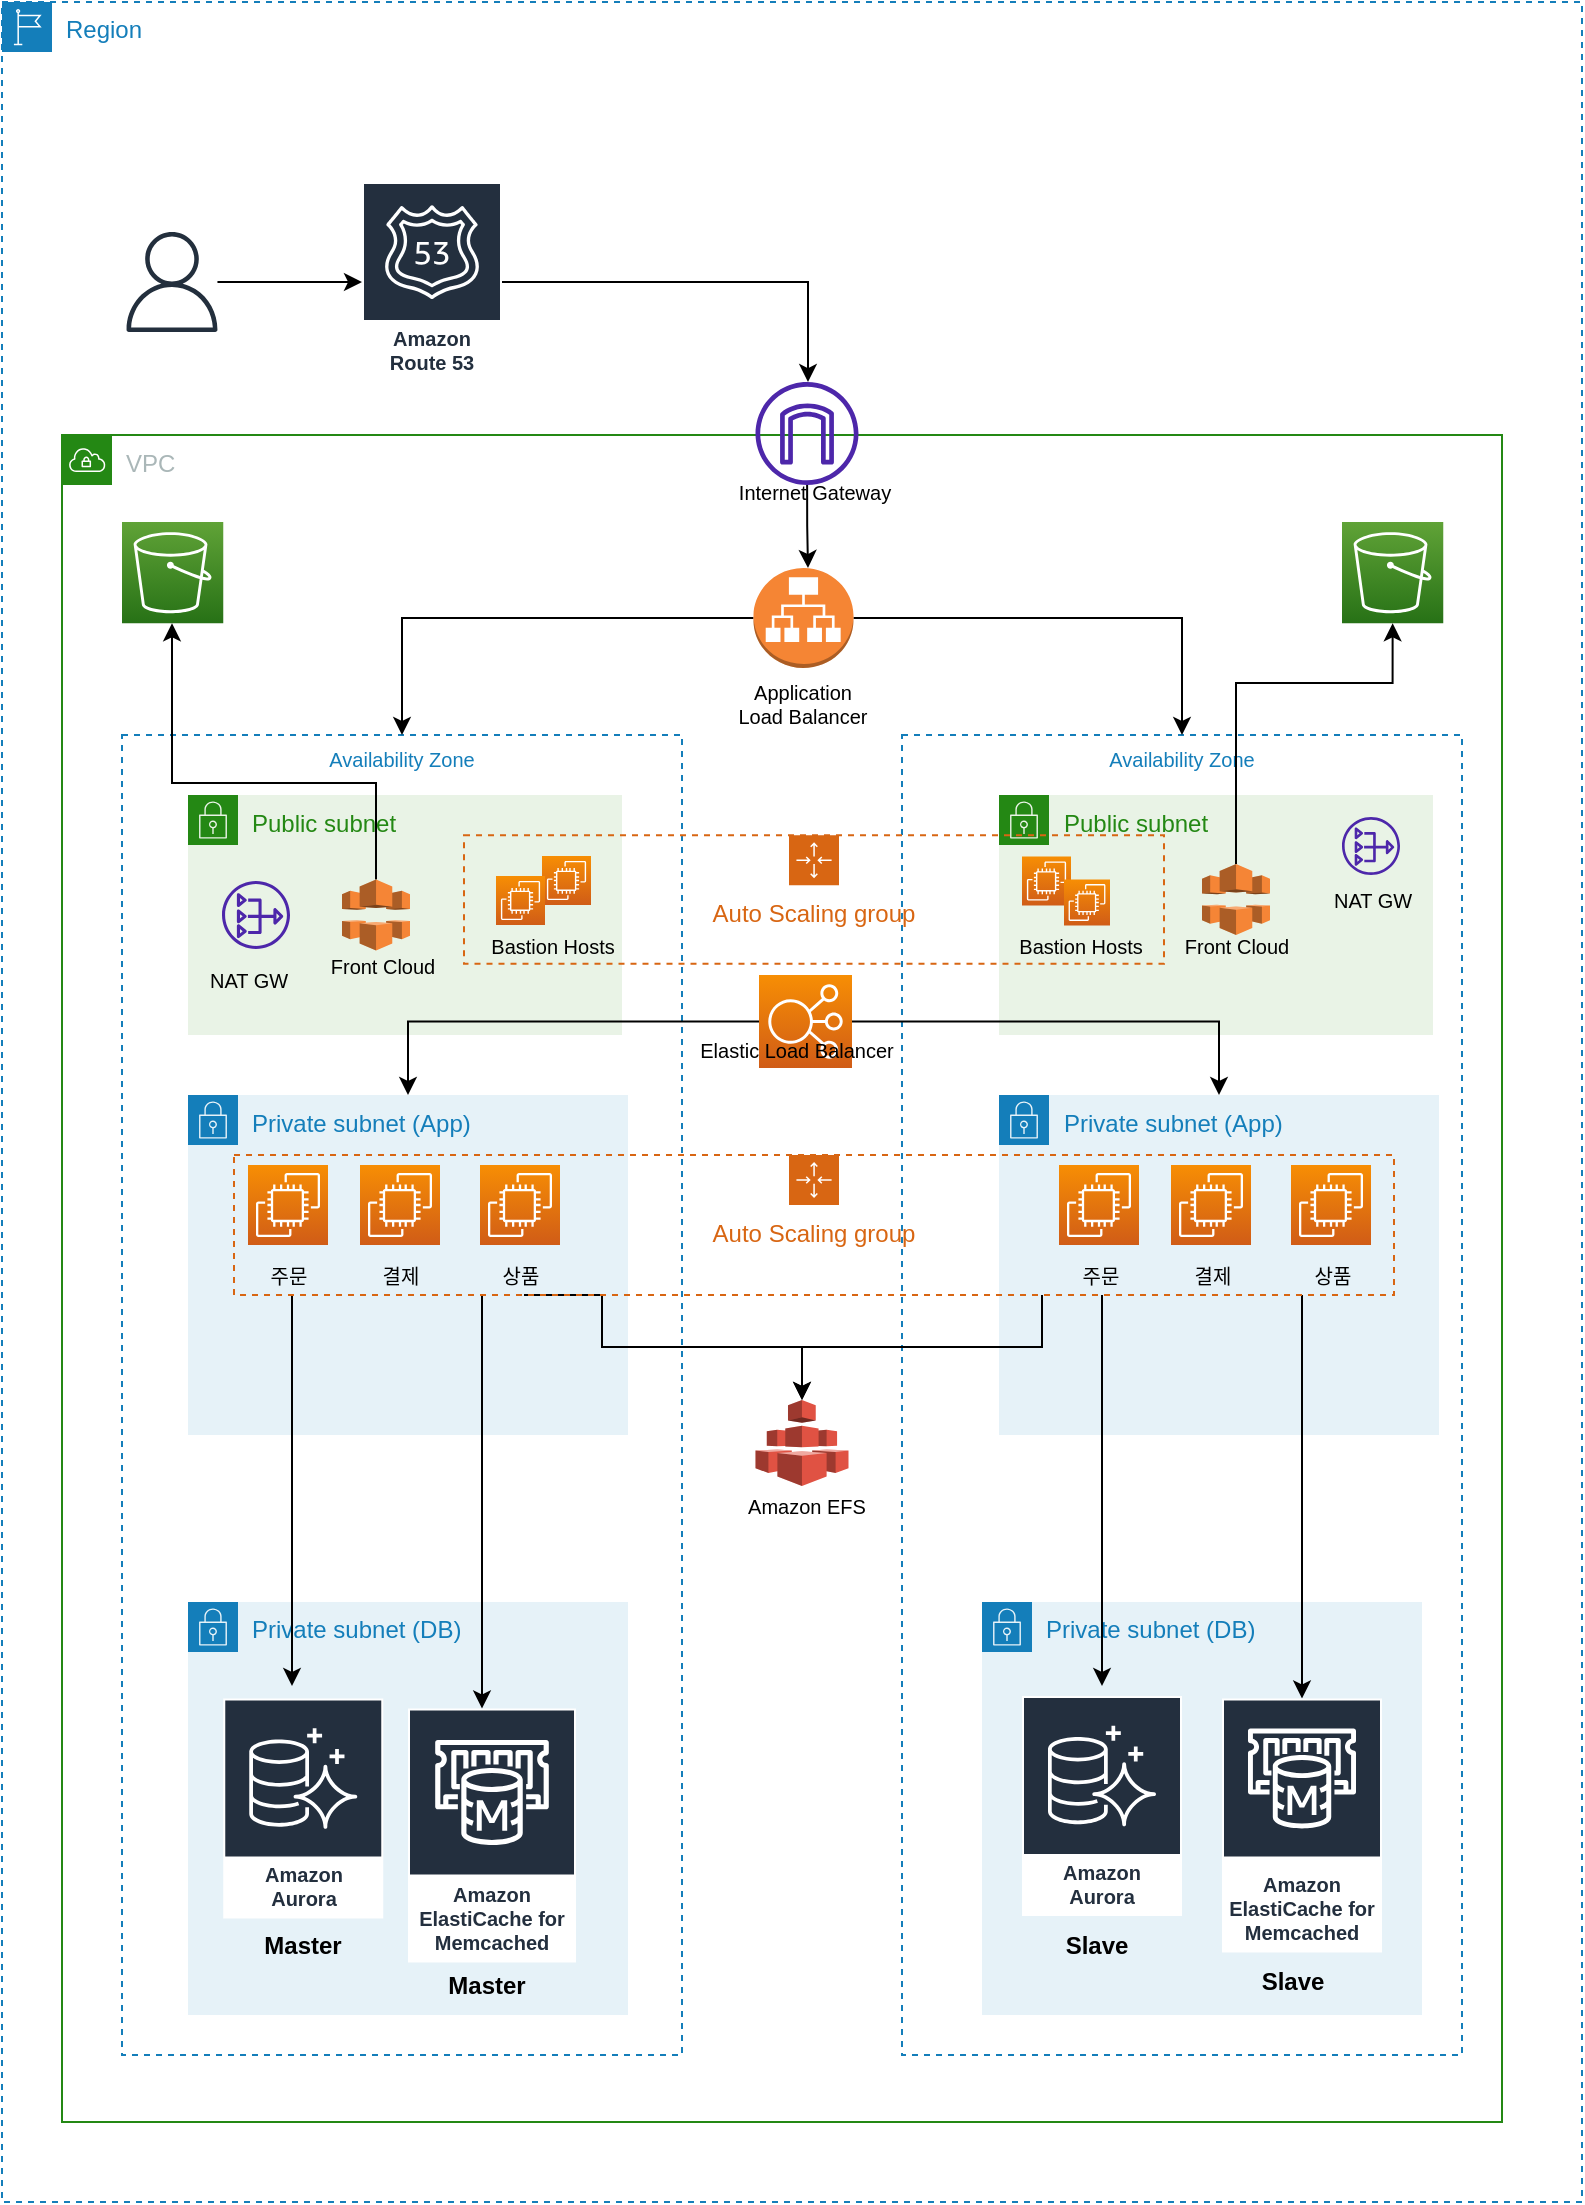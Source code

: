 <mxfile version="20.1.1" type="github">
  <diagram id="ddb-kprN005Wt0hA2Xbe" name="DR Architecture">
    <mxGraphModel dx="1426" dy="714" grid="1" gridSize="10" guides="1" tooltips="1" connect="1" arrows="1" fold="1" page="1" pageScale="1" pageWidth="827" pageHeight="1169" math="0" shadow="0">
      <root>
        <mxCell id="0" />
        <mxCell id="1" parent="0" />
        <mxCell id="-xat-Ccg4I1JxFuP80GP-122" value="Region" style="points=[[0,0],[0.25,0],[0.5,0],[0.75,0],[1,0],[1,0.25],[1,0.5],[1,0.75],[1,1],[0.75,1],[0.5,1],[0.25,1],[0,1],[0,0.75],[0,0.5],[0,0.25]];outlineConnect=0;gradientColor=none;html=1;whiteSpace=wrap;fontSize=12;fontStyle=0;container=1;pointerEvents=0;collapsible=0;recursiveResize=0;shape=mxgraph.aws4.group;grIcon=mxgraph.aws4.group_region;strokeColor=#147EBA;fillColor=none;verticalAlign=top;align=left;spacingLeft=30;fontColor=#147EBA;dashed=1;" parent="1" vertex="1">
          <mxGeometry x="10" y="30" width="790" height="1100" as="geometry" />
        </mxCell>
        <mxCell id="-xat-Ccg4I1JxFuP80GP-131" style="edgeStyle=orthogonalEdgeStyle;rounded=0;orthogonalLoop=1;jettySize=auto;html=1;fontSize=10;" parent="-xat-Ccg4I1JxFuP80GP-122" source="-xat-Ccg4I1JxFuP80GP-31" target="-xat-Ccg4I1JxFuP80GP-127" edge="1">
          <mxGeometry relative="1" as="geometry">
            <Array as="points">
              <mxPoint x="403" y="140" />
            </Array>
          </mxGeometry>
        </mxCell>
        <mxCell id="-xat-Ccg4I1JxFuP80GP-31" value="Amazon Route 53" style="sketch=0;outlineConnect=0;fontColor=#232F3E;gradientColor=none;strokeColor=#ffffff;fillColor=#232F3E;dashed=0;verticalLabelPosition=middle;verticalAlign=bottom;align=center;html=1;whiteSpace=wrap;fontSize=10;fontStyle=1;spacing=3;shape=mxgraph.aws4.productIcon;prIcon=mxgraph.aws4.route_53;" parent="-xat-Ccg4I1JxFuP80GP-122" vertex="1">
          <mxGeometry x="180" y="90" width="70" height="100" as="geometry" />
        </mxCell>
        <mxCell id="-xat-Ccg4I1JxFuP80GP-130" style="edgeStyle=orthogonalEdgeStyle;rounded=0;orthogonalLoop=1;jettySize=auto;html=1;fontSize=10;" parent="-xat-Ccg4I1JxFuP80GP-122" source="-xat-Ccg4I1JxFuP80GP-40" target="-xat-Ccg4I1JxFuP80GP-31" edge="1">
          <mxGeometry relative="1" as="geometry" />
        </mxCell>
        <mxCell id="-xat-Ccg4I1JxFuP80GP-40" value="" style="sketch=0;outlineConnect=0;fontColor=#232F3E;gradientColor=none;fillColor=#232F3D;strokeColor=none;dashed=0;verticalLabelPosition=bottom;verticalAlign=top;align=center;html=1;fontSize=12;fontStyle=0;aspect=fixed;pointerEvents=1;shape=mxgraph.aws4.user;" parent="-xat-Ccg4I1JxFuP80GP-122" vertex="1">
          <mxGeometry x="60" y="115" width="50" height="50" as="geometry" />
        </mxCell>
        <mxCell id="-xat-Ccg4I1JxFuP80GP-1" value="VPC" style="points=[[0,0],[0.25,0],[0.5,0],[0.75,0],[1,0],[1,0.25],[1,0.5],[1,0.75],[1,1],[0.75,1],[0.5,1],[0.25,1],[0,1],[0,0.75],[0,0.5],[0,0.25]];outlineConnect=0;gradientColor=none;html=1;whiteSpace=wrap;fontSize=12;fontStyle=0;container=1;pointerEvents=0;collapsible=0;recursiveResize=0;shape=mxgraph.aws4.group;grIcon=mxgraph.aws4.group_vpc;strokeColor=#248814;fillColor=none;verticalAlign=top;align=left;spacingLeft=30;fontColor=#AAB7B8;dashed=0;" parent="-xat-Ccg4I1JxFuP80GP-122" vertex="1">
          <mxGeometry x="30" y="216.5" width="720" height="843.5" as="geometry" />
        </mxCell>
        <mxCell id="-xat-Ccg4I1JxFuP80GP-59" value="Availability Zone" style="fillColor=none;strokeColor=#147EBA;dashed=1;verticalAlign=top;fontStyle=0;fontColor=#147EBA;fontSize=10;" parent="-xat-Ccg4I1JxFuP80GP-1" vertex="1">
          <mxGeometry x="30" y="150" width="280" height="660" as="geometry" />
        </mxCell>
        <mxCell id="-xat-Ccg4I1JxFuP80GP-98" value="Availability Zone" style="fillColor=none;strokeColor=#147EBA;dashed=1;verticalAlign=top;fontStyle=0;fontColor=#147EBA;fontSize=10;" parent="-xat-Ccg4I1JxFuP80GP-1" vertex="1">
          <mxGeometry x="420" y="150" width="280" height="660" as="geometry" />
        </mxCell>
        <mxCell id="-xat-Ccg4I1JxFuP80GP-3" value="Public subnet" style="points=[[0,0],[0.25,0],[0.5,0],[0.75,0],[1,0],[1,0.25],[1,0.5],[1,0.75],[1,1],[0.75,1],[0.5,1],[0.25,1],[0,1],[0,0.75],[0,0.5],[0,0.25]];outlineConnect=0;gradientColor=none;html=1;whiteSpace=wrap;fontSize=12;fontStyle=0;container=1;pointerEvents=0;collapsible=0;recursiveResize=0;shape=mxgraph.aws4.group;grIcon=mxgraph.aws4.group_security_group;grStroke=0;strokeColor=#248814;fillColor=#E9F3E6;verticalAlign=top;align=left;spacingLeft=30;fontColor=#248814;dashed=0;" parent="-xat-Ccg4I1JxFuP80GP-1" vertex="1">
          <mxGeometry x="63" y="180" width="217" height="120" as="geometry" />
        </mxCell>
        <mxCell id="-xat-Ccg4I1JxFuP80GP-88" value="" style="sketch=0;outlineConnect=0;fontColor=#232F3E;gradientColor=none;fillColor=#4D27AA;strokeColor=none;dashed=0;verticalLabelPosition=bottom;verticalAlign=top;align=center;html=1;fontSize=12;fontStyle=0;aspect=fixed;pointerEvents=1;shape=mxgraph.aws4.nat_gateway;" parent="-xat-Ccg4I1JxFuP80GP-3" vertex="1">
          <mxGeometry x="17" y="43" width="34" height="34" as="geometry" />
        </mxCell>
        <mxCell id="-xat-Ccg4I1JxFuP80GP-108" value="" style="sketch=0;points=[[0,0,0],[0.25,0,0],[0.5,0,0],[0.75,0,0],[1,0,0],[0,1,0],[0.25,1,0],[0.5,1,0],[0.75,1,0],[1,1,0],[0,0.25,0],[0,0.5,0],[0,0.75,0],[1,0.25,0],[1,0.5,0],[1,0.75,0]];outlineConnect=0;fontColor=#232F3E;gradientColor=#F78E04;gradientDirection=north;fillColor=#D05C17;strokeColor=#ffffff;dashed=0;verticalLabelPosition=bottom;verticalAlign=top;align=center;html=1;fontSize=12;fontStyle=0;aspect=fixed;shape=mxgraph.aws4.resourceIcon;resIcon=mxgraph.aws4.ec2;" parent="-xat-Ccg4I1JxFuP80GP-3" vertex="1">
          <mxGeometry x="177" y="30.5" width="24.5" height="24.5" as="geometry" />
        </mxCell>
        <mxCell id="-xat-Ccg4I1JxFuP80GP-60" value="Private subnet (DB)" style="points=[[0,0],[0.25,0],[0.5,0],[0.75,0],[1,0],[1,0.25],[1,0.5],[1,0.75],[1,1],[0.75,1],[0.5,1],[0.25,1],[0,1],[0,0.75],[0,0.5],[0,0.25]];outlineConnect=0;gradientColor=none;html=1;whiteSpace=wrap;fontSize=12;fontStyle=0;container=1;pointerEvents=0;collapsible=0;recursiveResize=0;shape=mxgraph.aws4.group;grIcon=mxgraph.aws4.group_security_group;grStroke=0;strokeColor=#147EBA;fillColor=#E6F2F8;verticalAlign=top;align=left;spacingLeft=30;fontColor=#147EBA;dashed=0;" parent="-xat-Ccg4I1JxFuP80GP-1" vertex="1">
          <mxGeometry x="460" y="583.5" width="220" height="206.5" as="geometry" />
        </mxCell>
        <mxCell id="-xat-Ccg4I1JxFuP80GP-63" value="Slave" style="text;html=1;align=center;verticalAlign=middle;resizable=0;points=[];autosize=1;strokeColor=none;fillColor=none;fontSize=12;fontStyle=1" parent="-xat-Ccg4I1JxFuP80GP-60" vertex="1">
          <mxGeometry x="32" y="157" width="50" height="30" as="geometry" />
        </mxCell>
        <mxCell id="-xat-Ccg4I1JxFuP80GP-67" value="Private subnet (App)" style="points=[[0,0],[0.25,0],[0.5,0],[0.75,0],[1,0],[1,0.25],[1,0.5],[1,0.75],[1,1],[0.75,1],[0.5,1],[0.25,1],[0,1],[0,0.75],[0,0.5],[0,0.25]];outlineConnect=0;gradientColor=none;html=1;whiteSpace=wrap;fontSize=12;fontStyle=0;container=1;pointerEvents=0;collapsible=0;recursiveResize=0;shape=mxgraph.aws4.group;grIcon=mxgraph.aws4.group_security_group;grStroke=0;strokeColor=#147EBA;fillColor=#E6F2F8;verticalAlign=top;align=left;spacingLeft=30;fontColor=#147EBA;dashed=0;" parent="-xat-Ccg4I1JxFuP80GP-1" vertex="1">
          <mxGeometry x="63" y="330" width="220" height="170" as="geometry" />
        </mxCell>
        <mxCell id="-xat-Ccg4I1JxFuP80GP-73" value="" style="sketch=0;points=[[0,0,0],[0.25,0,0],[0.5,0,0],[0.75,0,0],[1,0,0],[0,1,0],[0.25,1,0],[0.5,1,0],[0.75,1,0],[1,1,0],[0,0.25,0],[0,0.5,0],[0,0.75,0],[1,0.25,0],[1,0.5,0],[1,0.75,0]];outlineConnect=0;fontColor=#232F3E;gradientColor=#F78E04;gradientDirection=north;fillColor=#D05C17;strokeColor=#ffffff;dashed=0;verticalLabelPosition=bottom;verticalAlign=top;align=center;html=1;fontSize=12;fontStyle=0;aspect=fixed;shape=mxgraph.aws4.resourceIcon;resIcon=mxgraph.aws4.ec2;" parent="-xat-Ccg4I1JxFuP80GP-67" vertex="1">
          <mxGeometry x="30" y="35" width="40" height="40" as="geometry" />
        </mxCell>
        <mxCell id="-xat-Ccg4I1JxFuP80GP-74" value="" style="sketch=0;points=[[0,0,0],[0.25,0,0],[0.5,0,0],[0.75,0,0],[1,0,0],[0,1,0],[0.25,1,0],[0.5,1,0],[0.75,1,0],[1,1,0],[0,0.25,0],[0,0.5,0],[0,0.75,0],[1,0.25,0],[1,0.5,0],[1,0.75,0]];outlineConnect=0;fontColor=#232F3E;gradientColor=#F78E04;gradientDirection=north;fillColor=#D05C17;strokeColor=#ffffff;dashed=0;verticalLabelPosition=bottom;verticalAlign=top;align=center;html=1;fontSize=12;fontStyle=0;aspect=fixed;shape=mxgraph.aws4.resourceIcon;resIcon=mxgraph.aws4.ec2;" parent="-xat-Ccg4I1JxFuP80GP-67" vertex="1">
          <mxGeometry x="86" y="35" width="40" height="40" as="geometry" />
        </mxCell>
        <mxCell id="-xat-Ccg4I1JxFuP80GP-18" value="" style="sketch=0;points=[[0,0,0],[0.25,0,0],[0.5,0,0],[0.75,0,0],[1,0,0],[0,1,0],[0.25,1,0],[0.5,1,0],[0.75,1,0],[1,1,0],[0,0.25,0],[0,0.5,0],[0,0.75,0],[1,0.25,0],[1,0.5,0],[1,0.75,0]];outlineConnect=0;fontColor=#232F3E;gradientColor=#F78E04;gradientDirection=north;fillColor=#D05C17;strokeColor=#ffffff;dashed=0;verticalLabelPosition=bottom;verticalAlign=top;align=center;html=1;fontSize=12;fontStyle=0;aspect=fixed;shape=mxgraph.aws4.resourceIcon;resIcon=mxgraph.aws4.ec2;" parent="-xat-Ccg4I1JxFuP80GP-67" vertex="1">
          <mxGeometry x="146" y="35" width="40" height="40" as="geometry" />
        </mxCell>
        <mxCell id="-xat-Ccg4I1JxFuP80GP-22" value="상품" style="text;html=1;align=center;verticalAlign=middle;resizable=0;points=[];autosize=1;strokeColor=none;fillColor=none;fontSize=10;" parent="-xat-Ccg4I1JxFuP80GP-67" vertex="1">
          <mxGeometry x="146" y="75" width="40" height="30" as="geometry" />
        </mxCell>
        <mxCell id="-xat-Ccg4I1JxFuP80GP-17" value="결제" style="text;html=1;align=center;verticalAlign=middle;resizable=0;points=[];autosize=1;strokeColor=none;fillColor=none;fontSize=10;" parent="-xat-Ccg4I1JxFuP80GP-67" vertex="1">
          <mxGeometry x="86" y="75" width="40" height="30" as="geometry" />
        </mxCell>
        <mxCell id="-xat-Ccg4I1JxFuP80GP-15" value="주문" style="text;html=1;align=center;verticalAlign=middle;resizable=0;points=[];autosize=1;strokeColor=none;fillColor=none;fontSize=10;" parent="-xat-Ccg4I1JxFuP80GP-67" vertex="1">
          <mxGeometry x="30" y="75" width="40" height="30" as="geometry" />
        </mxCell>
        <mxCell id="-xat-Ccg4I1JxFuP80GP-76" value="Private subnet (App)" style="points=[[0,0],[0.25,0],[0.5,0],[0.75,0],[1,0],[1,0.25],[1,0.5],[1,0.75],[1,1],[0.75,1],[0.5,1],[0.25,1],[0,1],[0,0.75],[0,0.5],[0,0.25]];outlineConnect=0;gradientColor=none;html=1;whiteSpace=wrap;fontSize=12;fontStyle=0;container=1;pointerEvents=0;collapsible=0;recursiveResize=0;shape=mxgraph.aws4.group;grIcon=mxgraph.aws4.group_security_group;grStroke=0;strokeColor=#147EBA;fillColor=#E6F2F8;verticalAlign=top;align=left;spacingLeft=30;fontColor=#147EBA;dashed=0;" parent="-xat-Ccg4I1JxFuP80GP-1" vertex="1">
          <mxGeometry x="468.5" y="330" width="220" height="170" as="geometry" />
        </mxCell>
        <mxCell id="-xat-Ccg4I1JxFuP80GP-77" value="" style="sketch=0;points=[[0,0,0],[0.25,0,0],[0.5,0,0],[0.75,0,0],[1,0,0],[0,1,0],[0.25,1,0],[0.5,1,0],[0.75,1,0],[1,1,0],[0,0.25,0],[0,0.5,0],[0,0.75,0],[1,0.25,0],[1,0.5,0],[1,0.75,0]];outlineConnect=0;fontColor=#232F3E;gradientColor=#F78E04;gradientDirection=north;fillColor=#D05C17;strokeColor=#ffffff;dashed=0;verticalLabelPosition=bottom;verticalAlign=top;align=center;html=1;fontSize=12;fontStyle=0;aspect=fixed;shape=mxgraph.aws4.resourceIcon;resIcon=mxgraph.aws4.ec2;" parent="-xat-Ccg4I1JxFuP80GP-76" vertex="1">
          <mxGeometry x="30" y="35" width="40" height="40" as="geometry" />
        </mxCell>
        <mxCell id="-xat-Ccg4I1JxFuP80GP-78" value="" style="sketch=0;points=[[0,0,0],[0.25,0,0],[0.5,0,0],[0.75,0,0],[1,0,0],[0,1,0],[0.25,1,0],[0.5,1,0],[0.75,1,0],[1,1,0],[0,0.25,0],[0,0.5,0],[0,0.75,0],[1,0.25,0],[1,0.5,0],[1,0.75,0]];outlineConnect=0;fontColor=#232F3E;gradientColor=#F78E04;gradientDirection=north;fillColor=#D05C17;strokeColor=#ffffff;dashed=0;verticalLabelPosition=bottom;verticalAlign=top;align=center;html=1;fontSize=12;fontStyle=0;aspect=fixed;shape=mxgraph.aws4.resourceIcon;resIcon=mxgraph.aws4.ec2;" parent="-xat-Ccg4I1JxFuP80GP-76" vertex="1">
          <mxGeometry x="86" y="35" width="40" height="40" as="geometry" />
        </mxCell>
        <mxCell id="-xat-Ccg4I1JxFuP80GP-79" value="" style="sketch=0;points=[[0,0,0],[0.25,0,0],[0.5,0,0],[0.75,0,0],[1,0,0],[0,1,0],[0.25,1,0],[0.5,1,0],[0.75,1,0],[1,1,0],[0,0.25,0],[0,0.5,0],[0,0.75,0],[1,0.25,0],[1,0.5,0],[1,0.75,0]];outlineConnect=0;fontColor=#232F3E;gradientColor=#F78E04;gradientDirection=north;fillColor=#D05C17;strokeColor=#ffffff;dashed=0;verticalLabelPosition=bottom;verticalAlign=top;align=center;html=1;fontSize=12;fontStyle=0;aspect=fixed;shape=mxgraph.aws4.resourceIcon;resIcon=mxgraph.aws4.ec2;" parent="-xat-Ccg4I1JxFuP80GP-76" vertex="1">
          <mxGeometry x="146" y="35" width="40" height="40" as="geometry" />
        </mxCell>
        <mxCell id="-xat-Ccg4I1JxFuP80GP-80" value="상품" style="text;html=1;align=center;verticalAlign=middle;resizable=0;points=[];autosize=1;strokeColor=none;fillColor=none;fontSize=10;" parent="-xat-Ccg4I1JxFuP80GP-76" vertex="1">
          <mxGeometry x="146" y="75" width="40" height="30" as="geometry" />
        </mxCell>
        <mxCell id="-xat-Ccg4I1JxFuP80GP-81" value="결제" style="text;html=1;align=center;verticalAlign=middle;resizable=0;points=[];autosize=1;strokeColor=none;fillColor=none;fontSize=10;" parent="-xat-Ccg4I1JxFuP80GP-76" vertex="1">
          <mxGeometry x="86" y="75" width="40" height="30" as="geometry" />
        </mxCell>
        <mxCell id="-xat-Ccg4I1JxFuP80GP-82" value="주문" style="text;html=1;align=center;verticalAlign=middle;resizable=0;points=[];autosize=1;strokeColor=none;fillColor=none;fontSize=10;" parent="-xat-Ccg4I1JxFuP80GP-76" vertex="1">
          <mxGeometry x="30" y="75" width="40" height="30" as="geometry" />
        </mxCell>
        <mxCell id="-xat-Ccg4I1JxFuP80GP-83" value="Private subnet (DB)" style="points=[[0,0],[0.25,0],[0.5,0],[0.75,0],[1,0],[1,0.25],[1,0.5],[1,0.75],[1,1],[0.75,1],[0.5,1],[0.25,1],[0,1],[0,0.75],[0,0.5],[0,0.25]];outlineConnect=0;gradientColor=none;html=1;whiteSpace=wrap;fontSize=12;fontStyle=0;container=1;pointerEvents=0;collapsible=0;recursiveResize=0;shape=mxgraph.aws4.group;grIcon=mxgraph.aws4.group_security_group;grStroke=0;strokeColor=#147EBA;fillColor=#E6F2F8;verticalAlign=top;align=left;spacingLeft=30;fontColor=#147EBA;dashed=0;" parent="-xat-Ccg4I1JxFuP80GP-1" vertex="1">
          <mxGeometry x="63" y="583.5" width="220" height="206.5" as="geometry" />
        </mxCell>
        <mxCell id="-xat-Ccg4I1JxFuP80GP-157" value="Amazon ElastiCache for Memcached" style="sketch=0;outlineConnect=0;fontColor=#232F3E;gradientColor=none;strokeColor=#ffffff;fillColor=#232F3E;dashed=0;verticalLabelPosition=middle;verticalAlign=bottom;align=center;html=1;whiteSpace=wrap;fontSize=10;fontStyle=1;spacing=3;shape=mxgraph.aws4.productIcon;prIcon=mxgraph.aws4.elasticache_for_memcached;" parent="-xat-Ccg4I1JxFuP80GP-83" vertex="1">
          <mxGeometry x="110" y="53.25" width="84" height="127" as="geometry" />
        </mxCell>
        <mxCell id="-xat-Ccg4I1JxFuP80GP-93" value="Public subnet" style="points=[[0,0],[0.25,0],[0.5,0],[0.75,0],[1,0],[1,0.25],[1,0.5],[1,0.75],[1,1],[0.75,1],[0.5,1],[0.25,1],[0,1],[0,0.75],[0,0.5],[0,0.25]];outlineConnect=0;gradientColor=none;html=1;whiteSpace=wrap;fontSize=12;fontStyle=0;container=1;pointerEvents=0;collapsible=0;recursiveResize=0;shape=mxgraph.aws4.group;grIcon=mxgraph.aws4.group_security_group;grStroke=0;strokeColor=#248814;fillColor=#E9F3E6;verticalAlign=top;align=left;spacingLeft=30;fontColor=#248814;dashed=0;" parent="-xat-Ccg4I1JxFuP80GP-1" vertex="1">
          <mxGeometry x="468.5" y="180" width="217" height="120" as="geometry" />
        </mxCell>
        <mxCell id="-xat-Ccg4I1JxFuP80GP-96" value="" style="sketch=0;points=[[0,0,0],[0.25,0,0],[0.5,0,0],[0.75,0,0],[1,0,0],[0,1,0],[0.25,1,0],[0.5,1,0],[0.75,1,0],[1,1,0],[0,0.25,0],[0,0.5,0],[0,0.75,0],[1,0.25,0],[1,0.5,0],[1,0.75,0]];outlineConnect=0;fontColor=#232F3E;gradientColor=#F78E04;gradientDirection=north;fillColor=#D05C17;strokeColor=#ffffff;dashed=0;verticalLabelPosition=bottom;verticalAlign=top;align=center;html=1;fontSize=12;fontStyle=0;aspect=fixed;shape=mxgraph.aws4.resourceIcon;resIcon=mxgraph.aws4.ec2;" parent="-xat-Ccg4I1JxFuP80GP-93" vertex="1">
          <mxGeometry x="11.5" y="30.75" width="24.5" height="24.5" as="geometry" />
        </mxCell>
        <mxCell id="-xat-Ccg4I1JxFuP80GP-94" value="" style="sketch=0;outlineConnect=0;fontColor=#232F3E;gradientColor=none;fillColor=#4D27AA;strokeColor=none;dashed=0;verticalLabelPosition=bottom;verticalAlign=top;align=center;html=1;fontSize=12;fontStyle=0;aspect=fixed;pointerEvents=1;shape=mxgraph.aws4.nat_gateway;" parent="-xat-Ccg4I1JxFuP80GP-93" vertex="1">
          <mxGeometry x="171.5" y="11" width="29" height="29" as="geometry" />
        </mxCell>
        <mxCell id="-xat-Ccg4I1JxFuP80GP-95" value="NAT GW" style="text;html=1;align=center;verticalAlign=middle;resizable=0;points=[];autosize=1;strokeColor=none;fillColor=none;fontSize=10;" parent="-xat-Ccg4I1JxFuP80GP-93" vertex="1">
          <mxGeometry x="156" y="37.25" width="60" height="30" as="geometry" />
        </mxCell>
        <mxCell id="-xat-Ccg4I1JxFuP80GP-107" value="" style="sketch=0;points=[[0,0,0],[0.25,0,0],[0.5,0,0],[0.75,0,0],[1,0,0],[0,1,0],[0.25,1,0],[0.5,1,0],[0.75,1,0],[1,1,0],[0,0.25,0],[0,0.5,0],[0,0.75,0],[1,0.25,0],[1,0.5,0],[1,0.75,0]];outlineConnect=0;fontColor=#232F3E;gradientColor=#F78E04;gradientDirection=north;fillColor=#D05C17;strokeColor=#ffffff;dashed=0;verticalLabelPosition=bottom;verticalAlign=top;align=center;html=1;fontSize=12;fontStyle=0;aspect=fixed;shape=mxgraph.aws4.resourceIcon;resIcon=mxgraph.aws4.ec2;" parent="-xat-Ccg4I1JxFuP80GP-93" vertex="1">
          <mxGeometry x="32.5" y="42.25" width="23" height="23" as="geometry" />
        </mxCell>
        <mxCell id="-xat-Ccg4I1JxFuP80GP-110" value="Front Cloud" style="text;html=1;align=center;verticalAlign=middle;resizable=0;points=[];autosize=1;strokeColor=none;fillColor=none;fontSize=10;" parent="-xat-Ccg4I1JxFuP80GP-1" vertex="1">
          <mxGeometry x="547" y="240" width="80" height="30" as="geometry" />
        </mxCell>
        <mxCell id="-xat-Ccg4I1JxFuP80GP-92" value="Bastion Hosts" style="text;html=1;align=center;verticalAlign=middle;resizable=0;points=[];autosize=1;strokeColor=none;fillColor=none;fontSize=10;" parent="-xat-Ccg4I1JxFuP80GP-1" vertex="1">
          <mxGeometry x="200" y="240" width="90" height="30" as="geometry" />
        </mxCell>
        <mxCell id="-xat-Ccg4I1JxFuP80GP-115" value="Auto Scaling group" style="points=[[0,0],[0.25,0],[0.5,0],[0.75,0],[1,0],[1,0.25],[1,0.5],[1,0.75],[1,1],[0.75,1],[0.5,1],[0.25,1],[0,1],[0,0.75],[0,0.5],[0,0.25]];outlineConnect=0;gradientColor=none;html=1;whiteSpace=wrap;fontSize=12;fontStyle=0;container=1;pointerEvents=0;collapsible=0;recursiveResize=0;shape=mxgraph.aws4.groupCenter;grIcon=mxgraph.aws4.group_auto_scaling_group;grStroke=1;strokeColor=#D86613;fillColor=none;verticalAlign=top;align=center;fontColor=#D86613;dashed=1;spacingTop=25;" parent="-xat-Ccg4I1JxFuP80GP-1" vertex="1">
          <mxGeometry x="201" y="200.13" width="350" height="64.25" as="geometry" />
        </mxCell>
        <mxCell id="-xat-Ccg4I1JxFuP80GP-151" style="edgeStyle=orthogonalEdgeStyle;rounded=0;orthogonalLoop=1;jettySize=auto;html=1;exitX=0.25;exitY=1;exitDx=0;exitDy=0;entryX=0.5;entryY=0;entryDx=0;entryDy=0;entryPerimeter=0;fontSize=10;" parent="-xat-Ccg4I1JxFuP80GP-1" source="-xat-Ccg4I1JxFuP80GP-116" target="-xat-Ccg4I1JxFuP80GP-118" edge="1">
          <mxGeometry relative="1" as="geometry">
            <Array as="points">
              <mxPoint x="270" y="430" />
              <mxPoint x="270" y="456" />
              <mxPoint x="370" y="456" />
            </Array>
          </mxGeometry>
        </mxCell>
        <mxCell id="-xat-Ccg4I1JxFuP80GP-153" style="edgeStyle=orthogonalEdgeStyle;rounded=0;orthogonalLoop=1;jettySize=auto;html=1;entryX=0.5;entryY=0;entryDx=0;entryDy=0;entryPerimeter=0;fontSize=10;" parent="-xat-Ccg4I1JxFuP80GP-1" source="-xat-Ccg4I1JxFuP80GP-116" target="-xat-Ccg4I1JxFuP80GP-118" edge="1">
          <mxGeometry relative="1" as="geometry">
            <Array as="points">
              <mxPoint x="490" y="456" />
              <mxPoint x="370" y="456" />
            </Array>
          </mxGeometry>
        </mxCell>
        <mxCell id="-xat-Ccg4I1JxFuP80GP-154" style="edgeStyle=orthogonalEdgeStyle;rounded=0;orthogonalLoop=1;jettySize=auto;html=1;entryX=0.5;entryY=0;entryDx=0;entryDy=0;entryPerimeter=0;fontSize=10;" parent="-xat-Ccg4I1JxFuP80GP-1" source="-xat-Ccg4I1JxFuP80GP-116" edge="1">
          <mxGeometry relative="1" as="geometry">
            <mxPoint x="115" y="625.5" as="targetPoint" />
            <Array as="points">
              <mxPoint x="115" y="484" />
              <mxPoint x="115" y="484" />
            </Array>
          </mxGeometry>
        </mxCell>
        <mxCell id="-xat-Ccg4I1JxFuP80GP-155" style="edgeStyle=orthogonalEdgeStyle;rounded=0;orthogonalLoop=1;jettySize=auto;html=1;entryX=0.5;entryY=0;entryDx=0;entryDy=0;entryPerimeter=0;fontSize=10;" parent="-xat-Ccg4I1JxFuP80GP-1" edge="1">
          <mxGeometry relative="1" as="geometry">
            <mxPoint x="520" y="430" as="sourcePoint" />
            <mxPoint x="520" y="625.5" as="targetPoint" />
            <Array as="points">
              <mxPoint x="520" y="464" />
              <mxPoint x="520" y="464" />
            </Array>
          </mxGeometry>
        </mxCell>
        <mxCell id="-xat-Ccg4I1JxFuP80GP-161" style="edgeStyle=orthogonalEdgeStyle;rounded=0;orthogonalLoop=1;jettySize=auto;html=1;fontSize=12;" parent="-xat-Ccg4I1JxFuP80GP-1" source="-xat-Ccg4I1JxFuP80GP-116" target="-xat-Ccg4I1JxFuP80GP-157" edge="1">
          <mxGeometry relative="1" as="geometry">
            <Array as="points">
              <mxPoint x="210" y="554" />
              <mxPoint x="210" y="554" />
            </Array>
          </mxGeometry>
        </mxCell>
        <mxCell id="-xat-Ccg4I1JxFuP80GP-163" style="edgeStyle=orthogonalEdgeStyle;rounded=0;orthogonalLoop=1;jettySize=auto;html=1;fontSize=12;" parent="-xat-Ccg4I1JxFuP80GP-1" source="-xat-Ccg4I1JxFuP80GP-116" target="-xat-Ccg4I1JxFuP80GP-158" edge="1">
          <mxGeometry relative="1" as="geometry">
            <Array as="points">
              <mxPoint x="620" y="454" />
              <mxPoint x="620" y="454" />
            </Array>
          </mxGeometry>
        </mxCell>
        <mxCell id="-xat-Ccg4I1JxFuP80GP-116" value="Auto Scaling group" style="points=[[0,0],[0.25,0],[0.5,0],[0.75,0],[1,0],[1,0.25],[1,0.5],[1,0.75],[1,1],[0.75,1],[0.5,1],[0.25,1],[0,1],[0,0.75],[0,0.5],[0,0.25]];outlineConnect=0;gradientColor=none;html=1;whiteSpace=wrap;fontSize=12;fontStyle=0;container=1;pointerEvents=0;collapsible=0;recursiveResize=0;shape=mxgraph.aws4.groupCenter;grIcon=mxgraph.aws4.group_auto_scaling_group;grStroke=1;strokeColor=#D86613;fillColor=none;verticalAlign=top;align=center;fontColor=#D86613;dashed=1;spacingTop=25;" parent="-xat-Ccg4I1JxFuP80GP-1" vertex="1">
          <mxGeometry x="86" y="360" width="580" height="70" as="geometry" />
        </mxCell>
        <mxCell id="-xat-Ccg4I1JxFuP80GP-2" value="" style="sketch=0;points=[[0,0,0],[0.25,0,0],[0.5,0,0],[0.75,0,0],[1,0,0],[0,1,0],[0.25,1,0],[0.5,1,0],[0.75,1,0],[1,1,0],[0,0.25,0],[0,0.5,0],[0,0.75,0],[1,0.25,0],[1,0.5,0],[1,0.75,0]];outlineConnect=0;fontColor=#232F3E;gradientColor=#60A337;gradientDirection=north;fillColor=#277116;strokeColor=#ffffff;dashed=0;verticalLabelPosition=bottom;verticalAlign=top;align=center;html=1;fontSize=12;fontStyle=0;aspect=fixed;shape=mxgraph.aws4.resourceIcon;resIcon=mxgraph.aws4.s3;" parent="-xat-Ccg4I1JxFuP80GP-1" vertex="1">
          <mxGeometry x="640" y="43.5" width="50.63" height="50.63" as="geometry" />
        </mxCell>
        <mxCell id="-xat-Ccg4I1JxFuP80GP-133" style="edgeStyle=orthogonalEdgeStyle;rounded=0;orthogonalLoop=1;jettySize=auto;html=1;entryX=0.5;entryY=0;entryDx=0;entryDy=0;fontSize=10;" parent="-xat-Ccg4I1JxFuP80GP-1" source="-xat-Ccg4I1JxFuP80GP-34" target="-xat-Ccg4I1JxFuP80GP-59" edge="1">
          <mxGeometry relative="1" as="geometry" />
        </mxCell>
        <mxCell id="-xat-Ccg4I1JxFuP80GP-134" style="edgeStyle=orthogonalEdgeStyle;rounded=0;orthogonalLoop=1;jettySize=auto;html=1;fontSize=10;" parent="-xat-Ccg4I1JxFuP80GP-1" source="-xat-Ccg4I1JxFuP80GP-34" target="-xat-Ccg4I1JxFuP80GP-98" edge="1">
          <mxGeometry relative="1" as="geometry" />
        </mxCell>
        <mxCell id="-xat-Ccg4I1JxFuP80GP-34" value="" style="outlineConnect=0;dashed=0;verticalLabelPosition=bottom;verticalAlign=top;align=center;html=1;shape=mxgraph.aws3.application_load_balancer;fillColor=#F58534;gradientColor=none;fontSize=10;" parent="-xat-Ccg4I1JxFuP80GP-1" vertex="1">
          <mxGeometry x="345.75" y="66.5" width="50" height="50" as="geometry" />
        </mxCell>
        <mxCell id="-xat-Ccg4I1JxFuP80GP-145" style="edgeStyle=orthogonalEdgeStyle;rounded=0;orthogonalLoop=1;jettySize=auto;html=1;fontSize=10;" parent="-xat-Ccg4I1JxFuP80GP-1" source="-xat-Ccg4I1JxFuP80GP-126" target="-xat-Ccg4I1JxFuP80GP-67" edge="1">
          <mxGeometry relative="1" as="geometry" />
        </mxCell>
        <mxCell id="-xat-Ccg4I1JxFuP80GP-146" style="edgeStyle=orthogonalEdgeStyle;rounded=0;orthogonalLoop=1;jettySize=auto;html=1;entryX=0.5;entryY=0;entryDx=0;entryDy=0;fontSize=10;" parent="-xat-Ccg4I1JxFuP80GP-1" source="-xat-Ccg4I1JxFuP80GP-126" target="-xat-Ccg4I1JxFuP80GP-76" edge="1">
          <mxGeometry relative="1" as="geometry" />
        </mxCell>
        <mxCell id="-xat-Ccg4I1JxFuP80GP-126" value="" style="sketch=0;points=[[0,0,0],[0.25,0,0],[0.5,0,0],[0.75,0,0],[1,0,0],[0,1,0],[0.25,1,0],[0.5,1,0],[0.75,1,0],[1,1,0],[0,0.25,0],[0,0.5,0],[0,0.75,0],[1,0.25,0],[1,0.5,0],[1,0.75,0]];outlineConnect=0;fontColor=#232F3E;gradientColor=#F78E04;gradientDirection=north;fillColor=#D05C17;strokeColor=#ffffff;dashed=0;verticalLabelPosition=bottom;verticalAlign=top;align=center;html=1;fontSize=12;fontStyle=0;aspect=fixed;shape=mxgraph.aws4.resourceIcon;resIcon=mxgraph.aws4.elastic_load_balancing;" parent="-xat-Ccg4I1JxFuP80GP-1" vertex="1">
          <mxGeometry x="348.5" y="270" width="46.5" height="46.5" as="geometry" />
        </mxCell>
        <mxCell id="-xat-Ccg4I1JxFuP80GP-97" value="Bastion Hosts" style="text;html=1;align=center;verticalAlign=middle;resizable=0;points=[];autosize=1;strokeColor=none;fillColor=none;fontSize=10;" parent="-xat-Ccg4I1JxFuP80GP-1" vertex="1">
          <mxGeometry x="463.5" y="240" width="90" height="30" as="geometry" />
        </mxCell>
        <mxCell id="-xat-Ccg4I1JxFuP80GP-136" style="edgeStyle=orthogonalEdgeStyle;rounded=0;orthogonalLoop=1;jettySize=auto;html=1;entryX=0.5;entryY=1;entryDx=0;entryDy=0;entryPerimeter=0;fontSize=10;" parent="-xat-Ccg4I1JxFuP80GP-1" source="-xat-Ccg4I1JxFuP80GP-33" target="-xat-Ccg4I1JxFuP80GP-2" edge="1">
          <mxGeometry relative="1" as="geometry">
            <Array as="points">
              <mxPoint x="587" y="124" />
              <mxPoint x="665" y="124" />
            </Array>
          </mxGeometry>
        </mxCell>
        <mxCell id="-xat-Ccg4I1JxFuP80GP-33" value="" style="outlineConnect=0;dashed=0;verticalLabelPosition=bottom;verticalAlign=top;align=center;html=1;shape=mxgraph.aws3.cloudfront;fillColor=#F58536;gradientColor=none;" parent="-xat-Ccg4I1JxFuP80GP-1" vertex="1">
          <mxGeometry x="570" y="214.5" width="34" height="35.5" as="geometry" />
        </mxCell>
        <mxCell id="-xat-Ccg4I1JxFuP80GP-137" value="" style="sketch=0;points=[[0,0,0],[0.25,0,0],[0.5,0,0],[0.75,0,0],[1,0,0],[0,1,0],[0.25,1,0],[0.5,1,0],[0.75,1,0],[1,1,0],[0,0.25,0],[0,0.5,0],[0,0.75,0],[1,0.25,0],[1,0.5,0],[1,0.75,0]];outlineConnect=0;fontColor=#232F3E;gradientColor=#60A337;gradientDirection=north;fillColor=#277116;strokeColor=#ffffff;dashed=0;verticalLabelPosition=bottom;verticalAlign=top;align=center;html=1;fontSize=12;fontStyle=0;aspect=fixed;shape=mxgraph.aws4.resourceIcon;resIcon=mxgraph.aws4.s3;" parent="-xat-Ccg4I1JxFuP80GP-1" vertex="1">
          <mxGeometry x="30" y="43.5" width="50.63" height="50.63" as="geometry" />
        </mxCell>
        <mxCell id="-xat-Ccg4I1JxFuP80GP-166" style="edgeStyle=orthogonalEdgeStyle;rounded=0;orthogonalLoop=1;jettySize=auto;html=1;fontSize=12;" parent="-xat-Ccg4I1JxFuP80GP-1" source="-xat-Ccg4I1JxFuP80GP-138" target="-xat-Ccg4I1JxFuP80GP-137" edge="1">
          <mxGeometry relative="1" as="geometry">
            <Array as="points">
              <mxPoint x="157" y="174" />
              <mxPoint x="55" y="174" />
            </Array>
          </mxGeometry>
        </mxCell>
        <mxCell id="-xat-Ccg4I1JxFuP80GP-138" value="" style="outlineConnect=0;dashed=0;verticalLabelPosition=bottom;verticalAlign=top;align=center;html=1;shape=mxgraph.aws3.cloudfront;fillColor=#F58536;gradientColor=none;" parent="-xat-Ccg4I1JxFuP80GP-1" vertex="1">
          <mxGeometry x="140" y="222.25" width="34" height="35.5" as="geometry" />
        </mxCell>
        <mxCell id="-xat-Ccg4I1JxFuP80GP-141" value="Front Cloud" style="text;html=1;align=center;verticalAlign=middle;resizable=0;points=[];autosize=1;strokeColor=none;fillColor=none;fontSize=10;" parent="-xat-Ccg4I1JxFuP80GP-1" vertex="1">
          <mxGeometry x="120" y="250" width="80" height="30" as="geometry" />
        </mxCell>
        <mxCell id="-xat-Ccg4I1JxFuP80GP-90" value="" style="sketch=0;points=[[0,0,0],[0.25,0,0],[0.5,0,0],[0.75,0,0],[1,0,0],[0,1,0],[0.25,1,0],[0.5,1,0],[0.75,1,0],[1,1,0],[0,0.25,0],[0,0.5,0],[0,0.75,0],[1,0.25,0],[1,0.5,0],[1,0.75,0]];outlineConnect=0;fontColor=#232F3E;gradientColor=#F78E04;gradientDirection=north;fillColor=#D05C17;strokeColor=#ffffff;dashed=0;verticalLabelPosition=bottom;verticalAlign=top;align=center;html=1;fontSize=12;fontStyle=0;aspect=fixed;shape=mxgraph.aws4.resourceIcon;resIcon=mxgraph.aws4.ec2;" parent="-xat-Ccg4I1JxFuP80GP-1" vertex="1">
          <mxGeometry x="217" y="220.5" width="24.5" height="24.5" as="geometry" />
        </mxCell>
        <mxCell id="-xat-Ccg4I1JxFuP80GP-89" value="NAT GW" style="text;html=1;align=center;verticalAlign=middle;resizable=0;points=[];autosize=1;strokeColor=none;fillColor=none;fontSize=10;" parent="-xat-Ccg4I1JxFuP80GP-1" vertex="1">
          <mxGeometry x="63" y="257.75" width="60" height="30" as="geometry" />
        </mxCell>
        <mxCell id="-xat-Ccg4I1JxFuP80GP-147" value="Internet Gateway" style="text;html=1;align=center;verticalAlign=middle;resizable=0;points=[];autosize=1;strokeColor=none;fillColor=none;fontSize=10;" parent="-xat-Ccg4I1JxFuP80GP-1" vertex="1">
          <mxGeometry x="326" y="13.5" width="100" height="30" as="geometry" />
        </mxCell>
        <mxCell id="-xat-Ccg4I1JxFuP80GP-148" value="Application&lt;br&gt;Load Balancer" style="text;html=1;align=center;verticalAlign=middle;resizable=0;points=[];autosize=1;strokeColor=none;fillColor=none;fontSize=10;" parent="-xat-Ccg4I1JxFuP80GP-1" vertex="1">
          <mxGeometry x="325" y="114.5" width="90" height="40" as="geometry" />
        </mxCell>
        <mxCell id="-xat-Ccg4I1JxFuP80GP-118" value="" style="outlineConnect=0;dashed=0;verticalLabelPosition=bottom;verticalAlign=top;align=center;html=1;shape=mxgraph.aws3.efs;fillColor=#E05243;gradientColor=none;fontSize=10;" parent="-xat-Ccg4I1JxFuP80GP-1" vertex="1">
          <mxGeometry x="346.75" y="482.5" width="46.5" height="43" as="geometry" />
        </mxCell>
        <mxCell id="-xat-Ccg4I1JxFuP80GP-119" value="Amazon EFS" style="text;html=1;align=center;verticalAlign=middle;resizable=0;points=[];autosize=1;strokeColor=none;fillColor=none;fontSize=10;" parent="-xat-Ccg4I1JxFuP80GP-1" vertex="1">
          <mxGeometry x="331.75" y="520" width="80" height="30" as="geometry" />
        </mxCell>
        <mxCell id="-xat-Ccg4I1JxFuP80GP-158" value="Amazon ElastiCache for Memcached" style="sketch=0;outlineConnect=0;fontColor=#232F3E;gradientColor=none;strokeColor=#ffffff;fillColor=#232F3E;dashed=0;verticalLabelPosition=middle;verticalAlign=bottom;align=center;html=1;whiteSpace=wrap;fontSize=10;fontStyle=1;spacing=3;shape=mxgraph.aws4.productIcon;prIcon=mxgraph.aws4.elasticache_for_memcached;" parent="-xat-Ccg4I1JxFuP80GP-1" vertex="1">
          <mxGeometry x="580" y="631.75" width="80" height="127" as="geometry" />
        </mxCell>
        <mxCell id="-xat-Ccg4I1JxFuP80GP-86" value="Master" style="text;html=1;align=center;verticalAlign=middle;resizable=0;points=[];autosize=1;strokeColor=none;fillColor=none;fontSize=12;fontStyle=1" parent="-xat-Ccg4I1JxFuP80GP-1" vertex="1">
          <mxGeometry x="90" y="740.5" width="60" height="30" as="geometry" />
        </mxCell>
        <mxCell id="-xat-Ccg4I1JxFuP80GP-159" value="Amazon&#xa;Aurora" style="sketch=0;outlineConnect=0;fontColor=#232F3E;gradientColor=none;strokeColor=#ffffff;fillColor=#232F3E;dashed=0;verticalLabelPosition=middle;verticalAlign=bottom;align=center;html=1;whiteSpace=wrap;fontSize=10;fontStyle=1;spacing=3;shape=mxgraph.aws4.productIcon;prIcon=mxgraph.aws4.aurora;" parent="-xat-Ccg4I1JxFuP80GP-1" vertex="1">
          <mxGeometry x="80.63" y="631.75" width="80" height="110" as="geometry" />
        </mxCell>
        <mxCell id="-xat-Ccg4I1JxFuP80GP-160" value="Amazon&#xa;Aurora" style="sketch=0;outlineConnect=0;fontColor=#232F3E;gradientColor=none;strokeColor=#ffffff;fillColor=#232F3E;dashed=0;verticalLabelPosition=middle;verticalAlign=bottom;align=center;html=1;whiteSpace=wrap;fontSize=10;fontStyle=1;spacing=3;shape=mxgraph.aws4.productIcon;prIcon=mxgraph.aws4.aurora;" parent="-xat-Ccg4I1JxFuP80GP-1" vertex="1">
          <mxGeometry x="480" y="630.5" width="80" height="110" as="geometry" />
        </mxCell>
        <mxCell id="-xat-Ccg4I1JxFuP80GP-164" value="Slave" style="text;html=1;align=center;verticalAlign=middle;resizable=0;points=[];autosize=1;strokeColor=none;fillColor=none;fontSize=12;fontStyle=1" parent="-xat-Ccg4I1JxFuP80GP-1" vertex="1">
          <mxGeometry x="590" y="758.75" width="50" height="30" as="geometry" />
        </mxCell>
        <mxCell id="-xat-Ccg4I1JxFuP80GP-165" value="Master" style="text;html=1;align=center;verticalAlign=middle;resizable=0;points=[];autosize=1;strokeColor=none;fillColor=none;fontSize=12;fontStyle=1" parent="-xat-Ccg4I1JxFuP80GP-1" vertex="1">
          <mxGeometry x="181.5" y="760" width="60" height="30" as="geometry" />
        </mxCell>
        <mxCell id="-xat-Ccg4I1JxFuP80GP-150" style="edgeStyle=orthogonalEdgeStyle;rounded=0;orthogonalLoop=1;jettySize=auto;html=1;fontSize=10;" parent="-xat-Ccg4I1JxFuP80GP-122" edge="1">
          <mxGeometry relative="1" as="geometry">
            <mxPoint x="402.558" y="241.499" as="sourcePoint" />
            <mxPoint x="403.0" y="283" as="targetPoint" />
            <Array as="points">
              <mxPoint x="403" y="262" />
              <mxPoint x="403" y="262" />
            </Array>
          </mxGeometry>
        </mxCell>
        <mxCell id="-xat-Ccg4I1JxFuP80GP-127" value="" style="sketch=0;outlineConnect=0;fontColor=#232F3E;gradientColor=none;fillColor=#4D27AA;strokeColor=none;dashed=0;verticalLabelPosition=bottom;verticalAlign=top;align=center;html=1;fontSize=12;fontStyle=0;aspect=fixed;pointerEvents=1;shape=mxgraph.aws4.internet_gateway;" parent="-xat-Ccg4I1JxFuP80GP-122" vertex="1">
          <mxGeometry x="376.75" y="190" width="51.5" height="51.5" as="geometry" />
        </mxCell>
        <mxCell id="-xat-Ccg4I1JxFuP80GP-144" value="Elastic Load Balancer" style="text;html=1;align=center;verticalAlign=middle;resizable=0;points=[];autosize=1;strokeColor=none;fillColor=none;fontSize=10;" parent="1" vertex="1">
          <mxGeometry x="347" y="539" width="120" height="30" as="geometry" />
        </mxCell>
      </root>
    </mxGraphModel>
  </diagram>
</mxfile>
